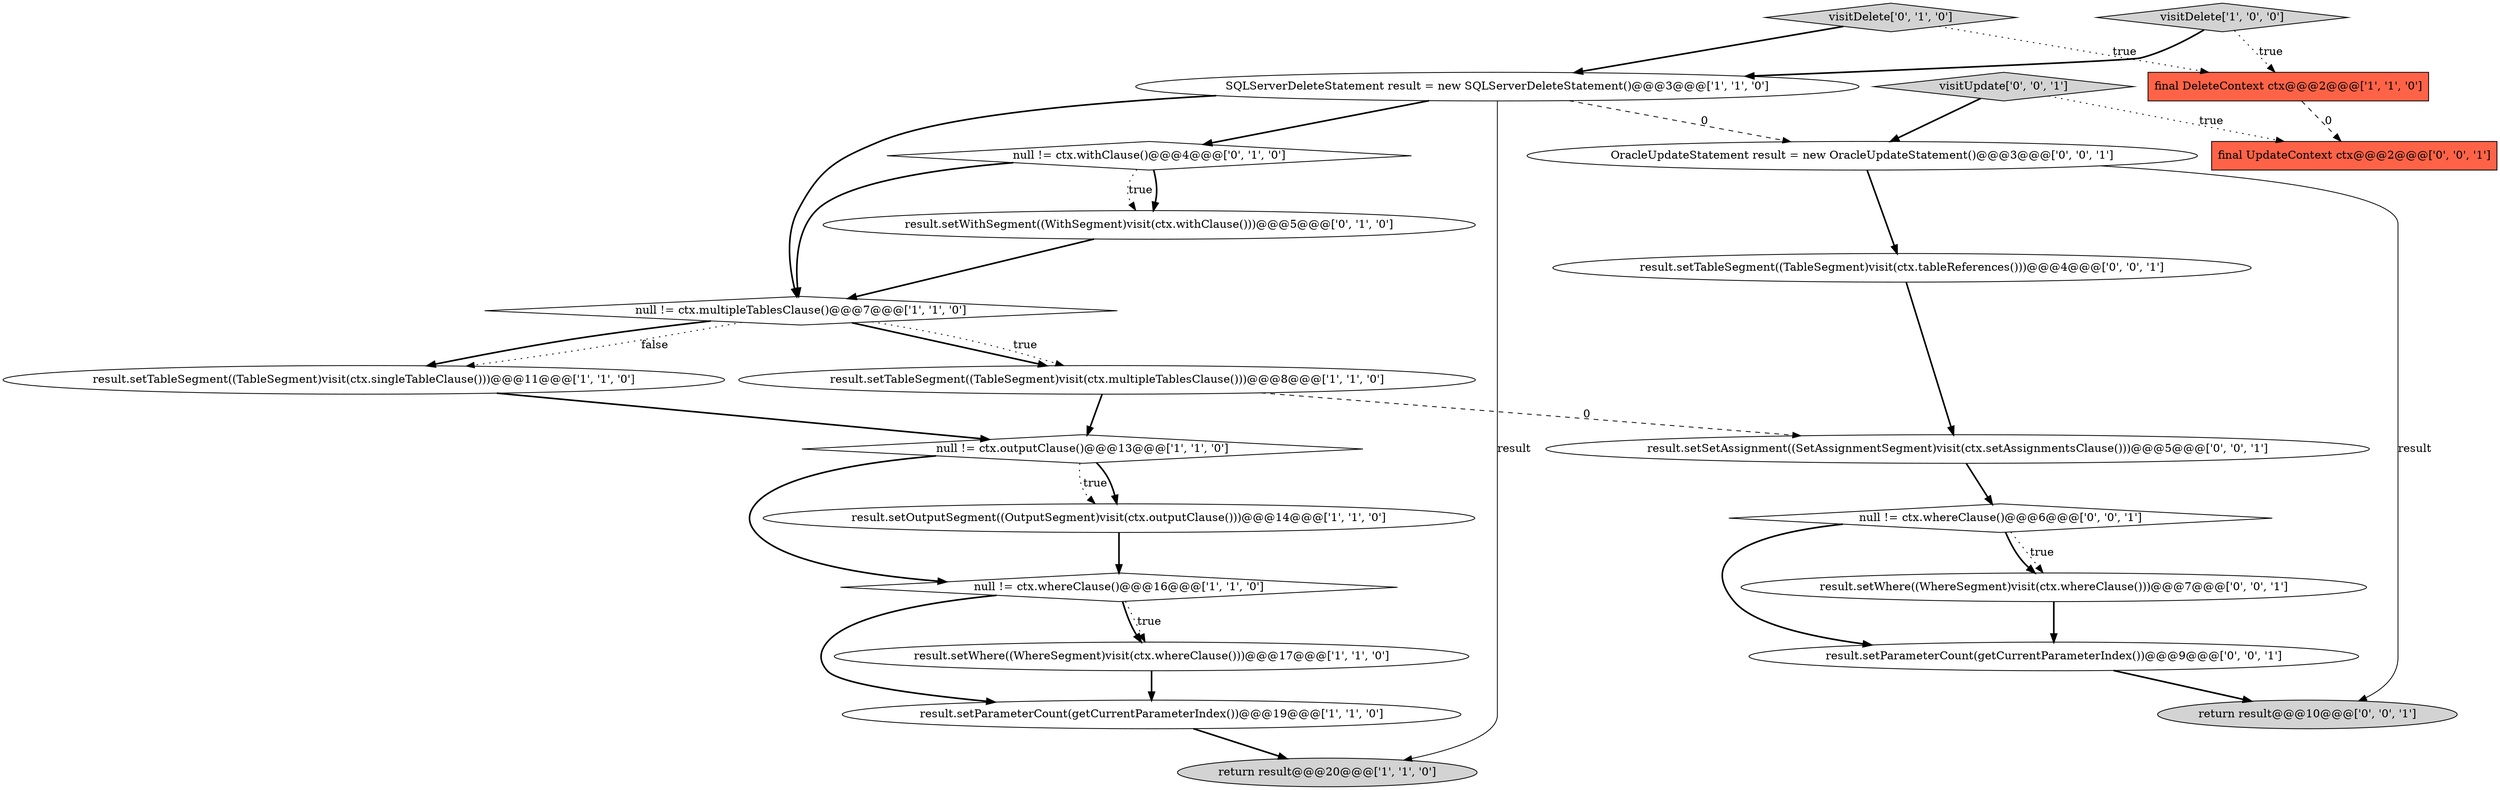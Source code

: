 digraph {
19 [style = filled, label = "result.setParameterCount(getCurrentParameterIndex())@@@9@@@['0', '0', '1']", fillcolor = white, shape = ellipse image = "AAA0AAABBB3BBB"];
14 [style = filled, label = "result.setWithSegment((WithSegment)visit(ctx.withClause()))@@@5@@@['0', '1', '0']", fillcolor = white, shape = ellipse image = "AAA1AAABBB2BBB"];
12 [style = filled, label = "visitDelete['0', '1', '0']", fillcolor = lightgray, shape = diamond image = "AAA0AAABBB2BBB"];
15 [style = filled, label = "visitUpdate['0', '0', '1']", fillcolor = lightgray, shape = diamond image = "AAA0AAABBB3BBB"];
16 [style = filled, label = "result.setWhere((WhereSegment)visit(ctx.whereClause()))@@@7@@@['0', '0', '1']", fillcolor = white, shape = ellipse image = "AAA0AAABBB3BBB"];
3 [style = filled, label = "null != ctx.multipleTablesClause()@@@7@@@['1', '1', '0']", fillcolor = white, shape = diamond image = "AAA0AAABBB1BBB"];
5 [style = filled, label = "SQLServerDeleteStatement result = new SQLServerDeleteStatement()@@@3@@@['1', '1', '0']", fillcolor = white, shape = ellipse image = "AAA0AAABBB1BBB"];
13 [style = filled, label = "null != ctx.withClause()@@@4@@@['0', '1', '0']", fillcolor = white, shape = diamond image = "AAA1AAABBB2BBB"];
0 [style = filled, label = "final DeleteContext ctx@@@2@@@['1', '1', '0']", fillcolor = tomato, shape = box image = "AAA0AAABBB1BBB"];
9 [style = filled, label = "result.setWhere((WhereSegment)visit(ctx.whereClause()))@@@17@@@['1', '1', '0']", fillcolor = white, shape = ellipse image = "AAA0AAABBB1BBB"];
11 [style = filled, label = "null != ctx.outputClause()@@@13@@@['1', '1', '0']", fillcolor = white, shape = diamond image = "AAA0AAABBB1BBB"];
17 [style = filled, label = "result.setSetAssignment((SetAssignmentSegment)visit(ctx.setAssignmentsClause()))@@@5@@@['0', '0', '1']", fillcolor = white, shape = ellipse image = "AAA0AAABBB3BBB"];
20 [style = filled, label = "result.setTableSegment((TableSegment)visit(ctx.tableReferences()))@@@4@@@['0', '0', '1']", fillcolor = white, shape = ellipse image = "AAA0AAABBB3BBB"];
8 [style = filled, label = "null != ctx.whereClause()@@@16@@@['1', '1', '0']", fillcolor = white, shape = diamond image = "AAA0AAABBB1BBB"];
10 [style = filled, label = "visitDelete['1', '0', '0']", fillcolor = lightgray, shape = diamond image = "AAA0AAABBB1BBB"];
6 [style = filled, label = "result.setTableSegment((TableSegment)visit(ctx.multipleTablesClause()))@@@8@@@['1', '1', '0']", fillcolor = white, shape = ellipse image = "AAA0AAABBB1BBB"];
2 [style = filled, label = "return result@@@20@@@['1', '1', '0']", fillcolor = lightgray, shape = ellipse image = "AAA0AAABBB1BBB"];
4 [style = filled, label = "result.setTableSegment((TableSegment)visit(ctx.singleTableClause()))@@@11@@@['1', '1', '0']", fillcolor = white, shape = ellipse image = "AAA0AAABBB1BBB"];
1 [style = filled, label = "result.setParameterCount(getCurrentParameterIndex())@@@19@@@['1', '1', '0']", fillcolor = white, shape = ellipse image = "AAA0AAABBB1BBB"];
21 [style = filled, label = "OracleUpdateStatement result = new OracleUpdateStatement()@@@3@@@['0', '0', '1']", fillcolor = white, shape = ellipse image = "AAA0AAABBB3BBB"];
23 [style = filled, label = "final UpdateContext ctx@@@2@@@['0', '0', '1']", fillcolor = tomato, shape = box image = "AAA0AAABBB3BBB"];
18 [style = filled, label = "return result@@@10@@@['0', '0', '1']", fillcolor = lightgray, shape = ellipse image = "AAA0AAABBB3BBB"];
7 [style = filled, label = "result.setOutputSegment((OutputSegment)visit(ctx.outputClause()))@@@14@@@['1', '1', '0']", fillcolor = white, shape = ellipse image = "AAA0AAABBB1BBB"];
22 [style = filled, label = "null != ctx.whereClause()@@@6@@@['0', '0', '1']", fillcolor = white, shape = diamond image = "AAA0AAABBB3BBB"];
22->19 [style = bold, label=""];
7->8 [style = bold, label=""];
8->9 [style = bold, label=""];
14->3 [style = bold, label=""];
22->16 [style = dotted, label="true"];
6->11 [style = bold, label=""];
4->11 [style = bold, label=""];
16->19 [style = bold, label=""];
3->4 [style = dotted, label="false"];
22->16 [style = bold, label=""];
12->0 [style = dotted, label="true"];
15->23 [style = dotted, label="true"];
15->21 [style = bold, label=""];
11->7 [style = dotted, label="true"];
6->17 [style = dashed, label="0"];
10->0 [style = dotted, label="true"];
5->13 [style = bold, label=""];
11->7 [style = bold, label=""];
3->6 [style = bold, label=""];
8->1 [style = bold, label=""];
5->2 [style = solid, label="result"];
12->5 [style = bold, label=""];
0->23 [style = dashed, label="0"];
21->20 [style = bold, label=""];
11->8 [style = bold, label=""];
3->6 [style = dotted, label="true"];
21->18 [style = solid, label="result"];
5->21 [style = dashed, label="0"];
13->3 [style = bold, label=""];
20->17 [style = bold, label=""];
17->22 [style = bold, label=""];
5->3 [style = bold, label=""];
13->14 [style = bold, label=""];
9->1 [style = bold, label=""];
19->18 [style = bold, label=""];
13->14 [style = dotted, label="true"];
1->2 [style = bold, label=""];
3->4 [style = bold, label=""];
10->5 [style = bold, label=""];
8->9 [style = dotted, label="true"];
}

